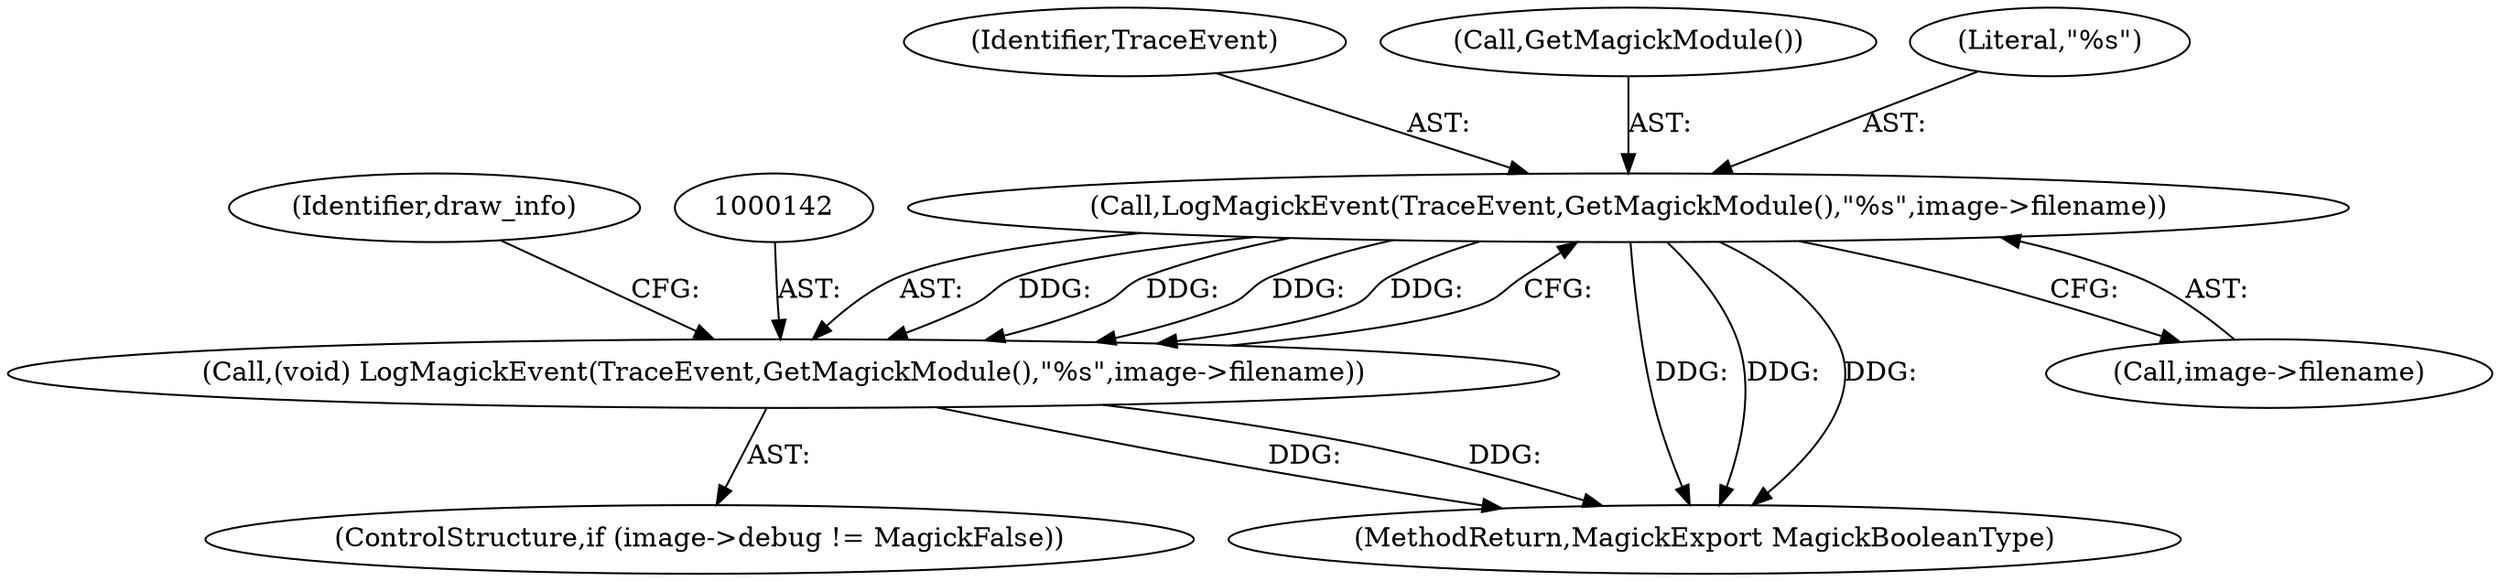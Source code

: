 digraph "0_ImageMagick6_7c2c5ba5b8e3a0b2b82f56c71dfab74ed4006df7@pointer" {
"1000143" [label="(Call,LogMagickEvent(TraceEvent,GetMagickModule(),\"%s\",image->filename))"];
"1000141" [label="(Call,(void) LogMagickEvent(TraceEvent,GetMagickModule(),\"%s\",image->filename))"];
"1000135" [label="(ControlStructure,if (image->debug != MagickFalse))"];
"1002061" [label="(MethodReturn,MagickExport MagickBooleanType)"];
"1000147" [label="(Call,image->filename)"];
"1000144" [label="(Identifier,TraceEvent)"];
"1000145" [label="(Call,GetMagickModule())"];
"1000146" [label="(Literal,\"%s\")"];
"1000152" [label="(Identifier,draw_info)"];
"1000141" [label="(Call,(void) LogMagickEvent(TraceEvent,GetMagickModule(),\"%s\",image->filename))"];
"1000143" [label="(Call,LogMagickEvent(TraceEvent,GetMagickModule(),\"%s\",image->filename))"];
"1000143" -> "1000141"  [label="AST: "];
"1000143" -> "1000147"  [label="CFG: "];
"1000144" -> "1000143"  [label="AST: "];
"1000145" -> "1000143"  [label="AST: "];
"1000146" -> "1000143"  [label="AST: "];
"1000147" -> "1000143"  [label="AST: "];
"1000141" -> "1000143"  [label="CFG: "];
"1000143" -> "1002061"  [label="DDG: "];
"1000143" -> "1002061"  [label="DDG: "];
"1000143" -> "1002061"  [label="DDG: "];
"1000143" -> "1000141"  [label="DDG: "];
"1000143" -> "1000141"  [label="DDG: "];
"1000143" -> "1000141"  [label="DDG: "];
"1000143" -> "1000141"  [label="DDG: "];
"1000141" -> "1000135"  [label="AST: "];
"1000142" -> "1000141"  [label="AST: "];
"1000152" -> "1000141"  [label="CFG: "];
"1000141" -> "1002061"  [label="DDG: "];
"1000141" -> "1002061"  [label="DDG: "];
}
